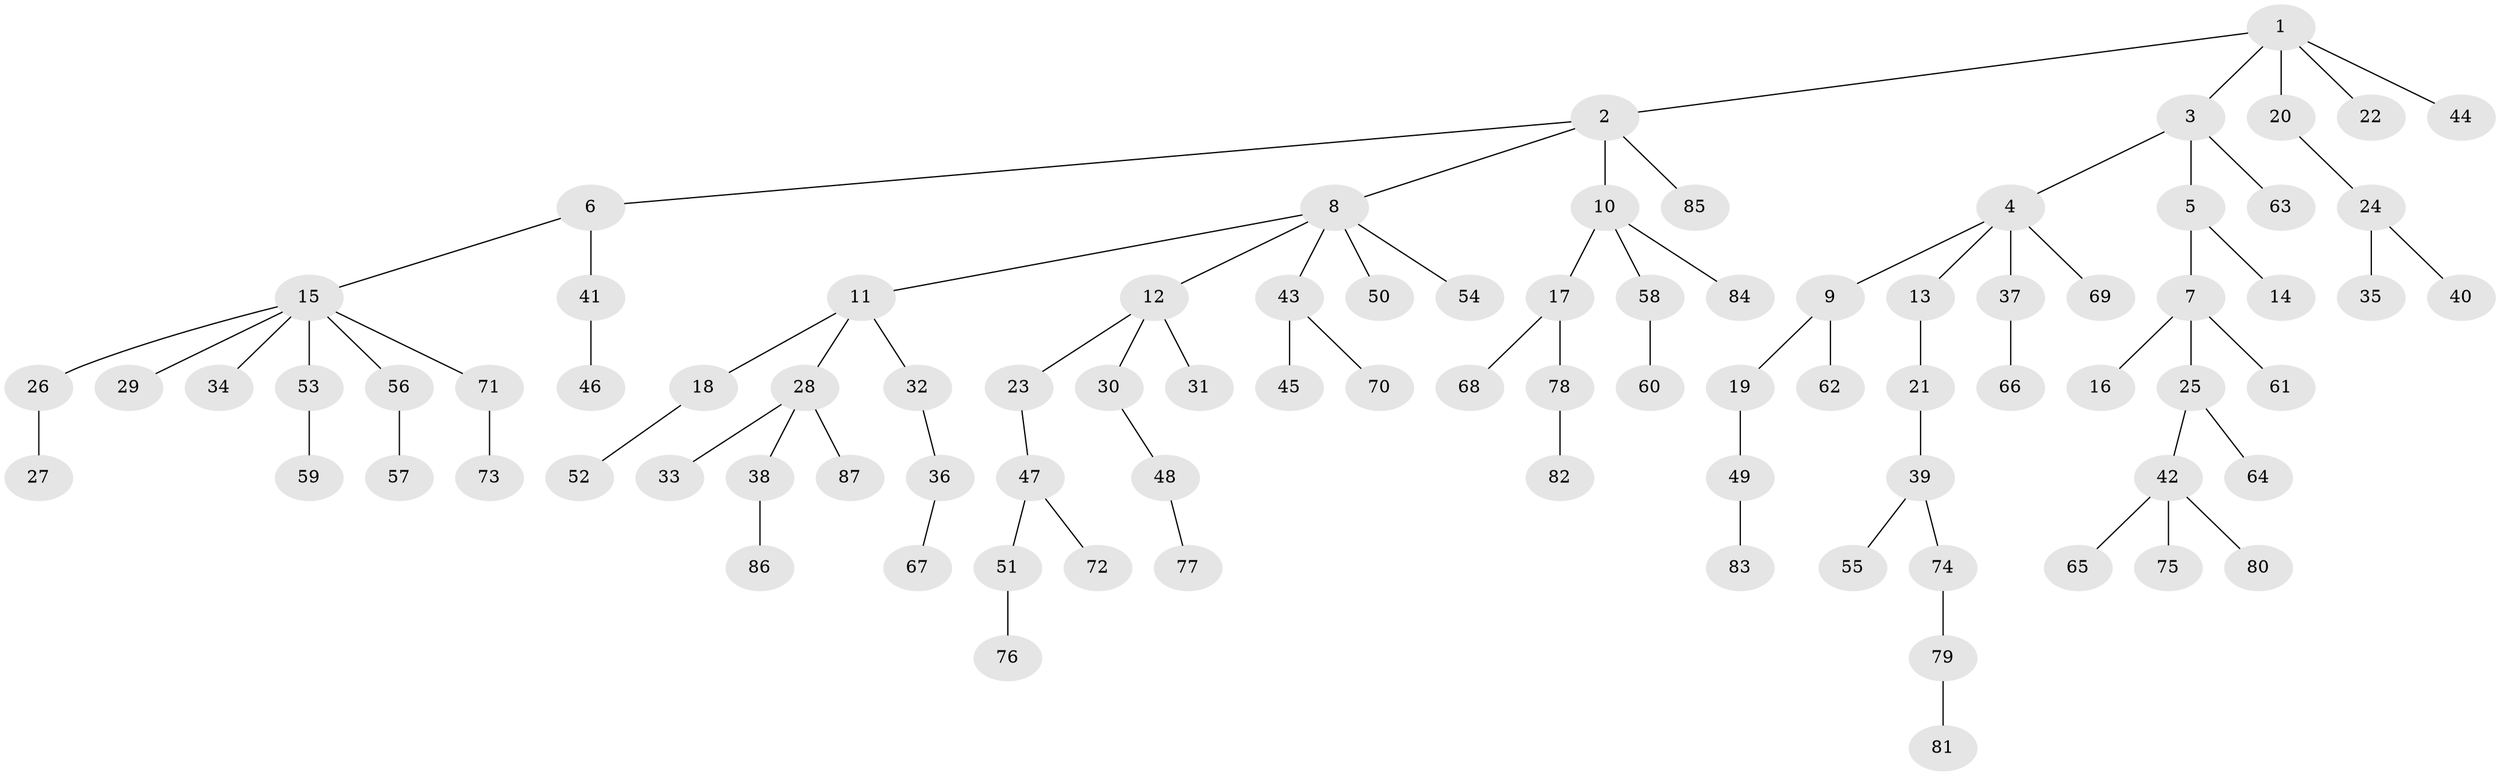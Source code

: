 // Generated by graph-tools (version 1.1) at 2025/50/03/09/25 03:50:21]
// undirected, 87 vertices, 86 edges
graph export_dot {
graph [start="1"]
  node [color=gray90,style=filled];
  1;
  2;
  3;
  4;
  5;
  6;
  7;
  8;
  9;
  10;
  11;
  12;
  13;
  14;
  15;
  16;
  17;
  18;
  19;
  20;
  21;
  22;
  23;
  24;
  25;
  26;
  27;
  28;
  29;
  30;
  31;
  32;
  33;
  34;
  35;
  36;
  37;
  38;
  39;
  40;
  41;
  42;
  43;
  44;
  45;
  46;
  47;
  48;
  49;
  50;
  51;
  52;
  53;
  54;
  55;
  56;
  57;
  58;
  59;
  60;
  61;
  62;
  63;
  64;
  65;
  66;
  67;
  68;
  69;
  70;
  71;
  72;
  73;
  74;
  75;
  76;
  77;
  78;
  79;
  80;
  81;
  82;
  83;
  84;
  85;
  86;
  87;
  1 -- 2;
  1 -- 3;
  1 -- 20;
  1 -- 22;
  1 -- 44;
  2 -- 6;
  2 -- 8;
  2 -- 10;
  2 -- 85;
  3 -- 4;
  3 -- 5;
  3 -- 63;
  4 -- 9;
  4 -- 13;
  4 -- 37;
  4 -- 69;
  5 -- 7;
  5 -- 14;
  6 -- 15;
  6 -- 41;
  7 -- 16;
  7 -- 25;
  7 -- 61;
  8 -- 11;
  8 -- 12;
  8 -- 43;
  8 -- 50;
  8 -- 54;
  9 -- 19;
  9 -- 62;
  10 -- 17;
  10 -- 58;
  10 -- 84;
  11 -- 18;
  11 -- 28;
  11 -- 32;
  12 -- 23;
  12 -- 30;
  12 -- 31;
  13 -- 21;
  15 -- 26;
  15 -- 29;
  15 -- 34;
  15 -- 53;
  15 -- 56;
  15 -- 71;
  17 -- 68;
  17 -- 78;
  18 -- 52;
  19 -- 49;
  20 -- 24;
  21 -- 39;
  23 -- 47;
  24 -- 35;
  24 -- 40;
  25 -- 42;
  25 -- 64;
  26 -- 27;
  28 -- 33;
  28 -- 38;
  28 -- 87;
  30 -- 48;
  32 -- 36;
  36 -- 67;
  37 -- 66;
  38 -- 86;
  39 -- 55;
  39 -- 74;
  41 -- 46;
  42 -- 65;
  42 -- 75;
  42 -- 80;
  43 -- 45;
  43 -- 70;
  47 -- 51;
  47 -- 72;
  48 -- 77;
  49 -- 83;
  51 -- 76;
  53 -- 59;
  56 -- 57;
  58 -- 60;
  71 -- 73;
  74 -- 79;
  78 -- 82;
  79 -- 81;
}
